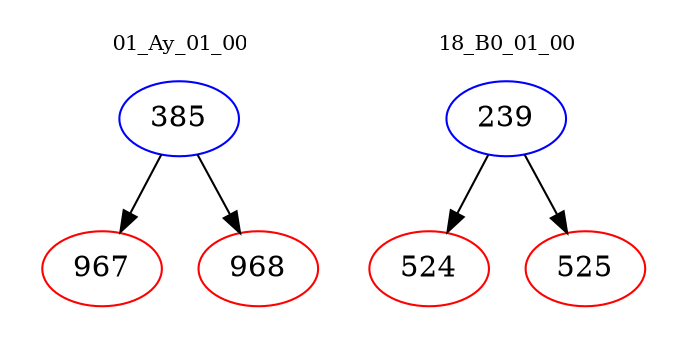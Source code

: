 digraph{
subgraph cluster_0 {
color = white
label = "01_Ay_01_00";
fontsize=10;
T0_385 [label="385", color="blue"]
T0_385 -> T0_967 [color="black"]
T0_967 [label="967", color="red"]
T0_385 -> T0_968 [color="black"]
T0_968 [label="968", color="red"]
}
subgraph cluster_1 {
color = white
label = "18_B0_01_00";
fontsize=10;
T1_239 [label="239", color="blue"]
T1_239 -> T1_524 [color="black"]
T1_524 [label="524", color="red"]
T1_239 -> T1_525 [color="black"]
T1_525 [label="525", color="red"]
}
}
